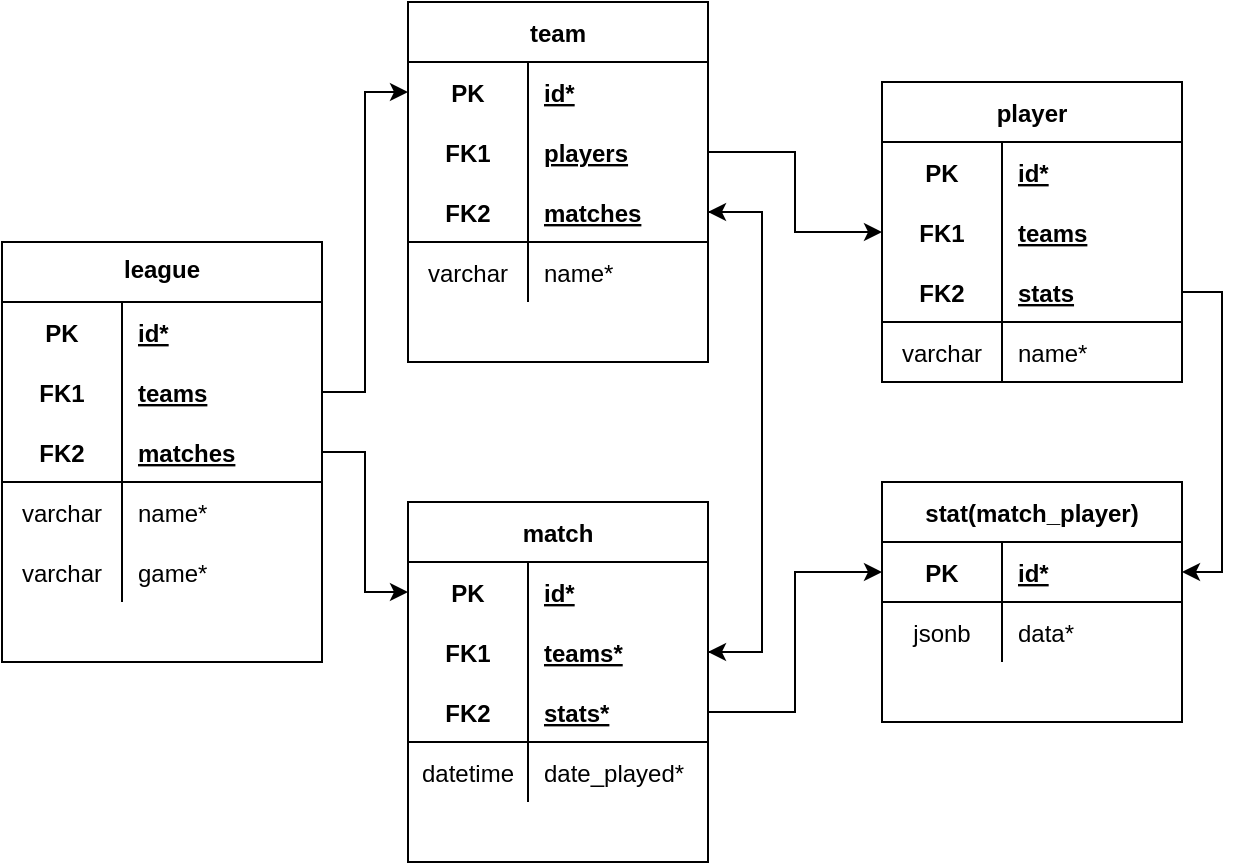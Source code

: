 <mxfile version="13.7.9" type="device"><diagram id="C5RBs43oDa-KdzZeNtuy" name="Page-1"><mxGraphModel dx="303" dy="474" grid="1" gridSize="10" guides="1" tooltips="1" connect="1" arrows="1" fold="1" page="1" pageScale="1" pageWidth="827" pageHeight="1169" math="0" shadow="0"><root><mxCell id="WIyWlLk6GJQsqaUBKTNV-0"/><mxCell id="WIyWlLk6GJQsqaUBKTNV-1" parent="WIyWlLk6GJQsqaUBKTNV-0"/><mxCell id="T2QLVoW2-a5ZuwNHU81x-14" value="league" style="shape=table;startSize=30;container=1;collapsible=1;childLayout=tableLayout;fixedRows=1;rowLines=0;fontStyle=1;align=center;resizeLast=1;verticalAlign=top;" parent="WIyWlLk6GJQsqaUBKTNV-1" vertex="1"><mxGeometry x="60" y="220" width="160" height="210" as="geometry"><mxRectangle x="310" y="320" width="70" height="30" as="alternateBounds"/></mxGeometry></mxCell><mxCell id="T2QLVoW2-a5ZuwNHU81x-15" value="" style="shape=partialRectangle;collapsible=0;dropTarget=0;pointerEvents=0;fillColor=none;top=0;left=0;bottom=0;right=0;points=[[0,0.5],[1,0.5]];portConstraint=eastwest;" parent="T2QLVoW2-a5ZuwNHU81x-14" vertex="1"><mxGeometry y="30" width="160" height="30" as="geometry"/></mxCell><mxCell id="T2QLVoW2-a5ZuwNHU81x-16" value="PK" style="shape=partialRectangle;connectable=0;fillColor=none;top=0;left=0;bottom=0;right=0;fontStyle=1;overflow=hidden;" parent="T2QLVoW2-a5ZuwNHU81x-15" vertex="1"><mxGeometry width="60" height="30" as="geometry"/></mxCell><mxCell id="T2QLVoW2-a5ZuwNHU81x-17" value="id*" style="shape=partialRectangle;connectable=0;fillColor=none;top=0;left=0;bottom=0;right=0;align=left;spacingLeft=6;fontStyle=5;overflow=hidden;" parent="T2QLVoW2-a5ZuwNHU81x-15" vertex="1"><mxGeometry x="60" width="100" height="30" as="geometry"/></mxCell><mxCell id="T2QLVoW2-a5ZuwNHU81x-18" value="" style="shape=partialRectangle;collapsible=0;dropTarget=0;pointerEvents=0;fillColor=none;top=0;left=0;bottom=0;right=0;points=[[0,0.5],[1,0.5]];portConstraint=eastwest;" parent="T2QLVoW2-a5ZuwNHU81x-14" vertex="1"><mxGeometry y="60" width="160" height="30" as="geometry"/></mxCell><mxCell id="T2QLVoW2-a5ZuwNHU81x-19" value="FK1" style="shape=partialRectangle;connectable=0;fillColor=none;top=0;left=0;bottom=0;right=0;fontStyle=1;overflow=hidden;" parent="T2QLVoW2-a5ZuwNHU81x-18" vertex="1"><mxGeometry width="60" height="30" as="geometry"/></mxCell><mxCell id="T2QLVoW2-a5ZuwNHU81x-20" value="teams" style="shape=partialRectangle;connectable=0;fillColor=none;top=0;left=0;bottom=0;right=0;align=left;spacingLeft=6;fontStyle=5;overflow=hidden;" parent="T2QLVoW2-a5ZuwNHU81x-18" vertex="1"><mxGeometry x="60" width="100" height="30" as="geometry"/></mxCell><mxCell id="T2QLVoW2-a5ZuwNHU81x-50" style="shape=partialRectangle;collapsible=0;dropTarget=0;pointerEvents=0;fillColor=none;top=0;left=0;bottom=1;right=0;points=[[0,0.5],[1,0.5]];portConstraint=eastwest;" parent="T2QLVoW2-a5ZuwNHU81x-14" vertex="1"><mxGeometry y="90" width="160" height="30" as="geometry"/></mxCell><mxCell id="T2QLVoW2-a5ZuwNHU81x-51" value="FK2" style="shape=partialRectangle;connectable=0;fillColor=none;top=0;left=0;bottom=0;right=0;fontStyle=1;overflow=hidden;" parent="T2QLVoW2-a5ZuwNHU81x-50" vertex="1"><mxGeometry width="60" height="30" as="geometry"/></mxCell><mxCell id="T2QLVoW2-a5ZuwNHU81x-52" value="matches" style="shape=partialRectangle;connectable=0;fillColor=none;top=0;left=0;bottom=0;right=0;align=left;spacingLeft=6;fontStyle=5;overflow=hidden;horizontal=1;" parent="T2QLVoW2-a5ZuwNHU81x-50" vertex="1"><mxGeometry x="60" width="100" height="30" as="geometry"/></mxCell><mxCell id="T2QLVoW2-a5ZuwNHU81x-21" value="" style="shape=partialRectangle;collapsible=0;dropTarget=0;pointerEvents=0;fillColor=none;top=0;left=0;bottom=0;right=0;points=[[0,0.5],[1,0.5]];portConstraint=eastwest;" parent="T2QLVoW2-a5ZuwNHU81x-14" vertex="1"><mxGeometry y="120" width="160" height="30" as="geometry"/></mxCell><mxCell id="T2QLVoW2-a5ZuwNHU81x-22" value="varchar" style="shape=partialRectangle;connectable=0;fillColor=none;top=0;left=0;bottom=0;right=0;editable=1;overflow=hidden;" parent="T2QLVoW2-a5ZuwNHU81x-21" vertex="1"><mxGeometry width="60" height="30" as="geometry"/></mxCell><mxCell id="T2QLVoW2-a5ZuwNHU81x-23" value="name*" style="shape=partialRectangle;connectable=0;fillColor=none;top=0;left=0;bottom=0;right=0;align=left;spacingLeft=6;overflow=hidden;" parent="T2QLVoW2-a5ZuwNHU81x-21" vertex="1"><mxGeometry x="60" width="100" height="30" as="geometry"/></mxCell><mxCell id="T2QLVoW2-a5ZuwNHU81x-163" style="shape=partialRectangle;collapsible=0;dropTarget=0;pointerEvents=0;fillColor=none;top=0;left=0;bottom=0;right=0;points=[[0,0.5],[1,0.5]];portConstraint=eastwest;" parent="T2QLVoW2-a5ZuwNHU81x-14" vertex="1"><mxGeometry y="150" width="160" height="30" as="geometry"/></mxCell><mxCell id="T2QLVoW2-a5ZuwNHU81x-164" value="varchar" style="shape=partialRectangle;connectable=0;fillColor=none;top=0;left=0;bottom=0;right=0;editable=1;overflow=hidden;" parent="T2QLVoW2-a5ZuwNHU81x-163" vertex="1"><mxGeometry width="60" height="30" as="geometry"/></mxCell><mxCell id="T2QLVoW2-a5ZuwNHU81x-165" value="game*" style="shape=partialRectangle;connectable=0;fillColor=none;top=0;left=0;bottom=0;right=0;align=left;spacingLeft=6;overflow=hidden;" parent="T2QLVoW2-a5ZuwNHU81x-163" vertex="1"><mxGeometry x="60" width="100" height="30" as="geometry"/></mxCell><mxCell id="T2QLVoW2-a5ZuwNHU81x-84" value="match" style="shape=table;startSize=30;container=1;collapsible=1;childLayout=tableLayout;fixedRows=1;rowLines=0;fontStyle=1;align=center;resizeLast=1;" parent="WIyWlLk6GJQsqaUBKTNV-1" vertex="1"><mxGeometry x="263" y="350" width="150" height="180" as="geometry"/></mxCell><mxCell id="T2QLVoW2-a5ZuwNHU81x-85" value="" style="shape=partialRectangle;collapsible=0;dropTarget=0;pointerEvents=0;fillColor=none;top=0;left=0;bottom=0;right=0;points=[[0,0.5],[1,0.5]];portConstraint=eastwest;" parent="T2QLVoW2-a5ZuwNHU81x-84" vertex="1"><mxGeometry y="30" width="150" height="30" as="geometry"/></mxCell><mxCell id="T2QLVoW2-a5ZuwNHU81x-86" value="PK" style="shape=partialRectangle;connectable=0;fillColor=none;top=0;left=0;bottom=0;right=0;fontStyle=1;overflow=hidden;" parent="T2QLVoW2-a5ZuwNHU81x-85" vertex="1"><mxGeometry width="60" height="30" as="geometry"/></mxCell><mxCell id="T2QLVoW2-a5ZuwNHU81x-87" value="id*" style="shape=partialRectangle;connectable=0;fillColor=none;top=0;left=0;bottom=0;right=0;align=left;spacingLeft=6;fontStyle=5;overflow=hidden;" parent="T2QLVoW2-a5ZuwNHU81x-85" vertex="1"><mxGeometry x="60" width="90" height="30" as="geometry"/></mxCell><mxCell id="T2QLVoW2-a5ZuwNHU81x-159" style="shape=partialRectangle;collapsible=0;dropTarget=0;pointerEvents=0;fillColor=none;top=0;left=0;bottom=0;right=0;points=[[0,0.5],[1,0.5]];portConstraint=eastwest;" parent="T2QLVoW2-a5ZuwNHU81x-84" vertex="1"><mxGeometry y="60" width="150" height="30" as="geometry"/></mxCell><mxCell id="T2QLVoW2-a5ZuwNHU81x-160" value="FK1" style="shape=partialRectangle;connectable=0;fillColor=none;top=0;left=0;bottom=0;right=0;fontStyle=1;overflow=hidden;" parent="T2QLVoW2-a5ZuwNHU81x-159" vertex="1"><mxGeometry width="60" height="30" as="geometry"/></mxCell><mxCell id="T2QLVoW2-a5ZuwNHU81x-161" value="teams*" style="shape=partialRectangle;connectable=0;fillColor=none;top=0;left=0;bottom=0;right=0;align=left;spacingLeft=6;fontStyle=5;overflow=hidden;" parent="T2QLVoW2-a5ZuwNHU81x-159" vertex="1"><mxGeometry x="60" width="90" height="30" as="geometry"/></mxCell><mxCell id="T2QLVoW2-a5ZuwNHU81x-133" style="shape=partialRectangle;collapsible=0;dropTarget=0;pointerEvents=0;fillColor=none;top=0;left=0;bottom=1;right=0;points=[[0,0.5],[1,0.5]];portConstraint=eastwest;" parent="T2QLVoW2-a5ZuwNHU81x-84" vertex="1"><mxGeometry y="90" width="150" height="30" as="geometry"/></mxCell><mxCell id="T2QLVoW2-a5ZuwNHU81x-134" value="FK2" style="shape=partialRectangle;connectable=0;fillColor=none;top=0;left=0;bottom=0;right=0;fontStyle=1;overflow=hidden;" parent="T2QLVoW2-a5ZuwNHU81x-133" vertex="1"><mxGeometry width="60" height="30" as="geometry"/></mxCell><mxCell id="T2QLVoW2-a5ZuwNHU81x-135" value="stats*" style="shape=partialRectangle;connectable=0;fillColor=none;top=0;left=0;bottom=0;right=0;align=left;spacingLeft=6;fontStyle=5;overflow=hidden;" parent="T2QLVoW2-a5ZuwNHU81x-133" vertex="1"><mxGeometry x="60" width="90" height="30" as="geometry"/></mxCell><mxCell id="T2QLVoW2-a5ZuwNHU81x-91" value="" style="shape=partialRectangle;collapsible=0;dropTarget=0;pointerEvents=0;fillColor=none;top=0;left=0;bottom=0;right=0;points=[[0,0.5],[1,0.5]];portConstraint=eastwest;" parent="T2QLVoW2-a5ZuwNHU81x-84" vertex="1"><mxGeometry y="120" width="150" height="30" as="geometry"/></mxCell><mxCell id="T2QLVoW2-a5ZuwNHU81x-92" value="datetime" style="shape=partialRectangle;connectable=0;fillColor=none;top=0;left=0;bottom=0;right=0;editable=1;overflow=hidden;" parent="T2QLVoW2-a5ZuwNHU81x-91" vertex="1"><mxGeometry width="60" height="30" as="geometry"/></mxCell><mxCell id="T2QLVoW2-a5ZuwNHU81x-93" value="date_played*" style="shape=partialRectangle;connectable=0;fillColor=none;top=0;left=0;bottom=0;right=0;align=left;spacingLeft=6;overflow=hidden;" parent="T2QLVoW2-a5ZuwNHU81x-91" vertex="1"><mxGeometry x="60" width="90" height="30" as="geometry"/></mxCell><mxCell id="T2QLVoW2-a5ZuwNHU81x-130" style="edgeStyle=orthogonalEdgeStyle;rounded=0;orthogonalLoop=1;jettySize=auto;html=1;entryX=0;entryY=0.5;entryDx=0;entryDy=0;" parent="WIyWlLk6GJQsqaUBKTNV-1" source="T2QLVoW2-a5ZuwNHU81x-18" edge="1"><mxGeometry relative="1" as="geometry"/></mxCell><mxCell id="T2QLVoW2-a5ZuwNHU81x-131" style="edgeStyle=orthogonalEdgeStyle;rounded=0;orthogonalLoop=1;jettySize=auto;html=1;entryX=0;entryY=0.5;entryDx=0;entryDy=0;" parent="WIyWlLk6GJQsqaUBKTNV-1" source="T2QLVoW2-a5ZuwNHU81x-103" target="T2QLVoW2-a5ZuwNHU81x-116" edge="1"><mxGeometry relative="1" as="geometry"/></mxCell><mxCell id="T2QLVoW2-a5ZuwNHU81x-132" style="edgeStyle=orthogonalEdgeStyle;rounded=0;orthogonalLoop=1;jettySize=auto;html=1;exitX=1;exitY=0.5;exitDx=0;exitDy=0;entryX=0;entryY=0.5;entryDx=0;entryDy=0;" parent="WIyWlLk6GJQsqaUBKTNV-1" source="T2QLVoW2-a5ZuwNHU81x-50" edge="1"><mxGeometry relative="1" as="geometry"/></mxCell><mxCell id="T2QLVoW2-a5ZuwNHU81x-112" value="player" style="shape=table;startSize=30;container=1;collapsible=1;childLayout=tableLayout;fixedRows=1;rowLines=0;fontStyle=1;align=center;resizeLast=1;" parent="WIyWlLk6GJQsqaUBKTNV-1" vertex="1"><mxGeometry x="500" y="140" width="150" height="150" as="geometry"/></mxCell><mxCell id="T2QLVoW2-a5ZuwNHU81x-113" value="" style="shape=partialRectangle;collapsible=0;dropTarget=0;pointerEvents=0;fillColor=none;top=0;left=0;bottom=0;right=0;points=[[0,0.5],[1,0.5]];portConstraint=eastwest;" parent="T2QLVoW2-a5ZuwNHU81x-112" vertex="1"><mxGeometry y="30" width="150" height="30" as="geometry"/></mxCell><mxCell id="T2QLVoW2-a5ZuwNHU81x-114" value="PK" style="shape=partialRectangle;connectable=0;fillColor=none;top=0;left=0;bottom=0;right=0;fontStyle=1;overflow=hidden;" parent="T2QLVoW2-a5ZuwNHU81x-113" vertex="1"><mxGeometry width="60" height="30" as="geometry"/></mxCell><mxCell id="T2QLVoW2-a5ZuwNHU81x-115" value="id*" style="shape=partialRectangle;connectable=0;fillColor=none;top=0;left=0;bottom=0;right=0;align=left;spacingLeft=6;fontStyle=5;overflow=hidden;" parent="T2QLVoW2-a5ZuwNHU81x-113" vertex="1"><mxGeometry x="60" width="90" height="30" as="geometry"/></mxCell><mxCell id="T2QLVoW2-a5ZuwNHU81x-116" value="" style="shape=partialRectangle;collapsible=0;dropTarget=0;pointerEvents=0;fillColor=none;top=0;left=0;bottom=0;right=0;points=[[0,0.5],[1,0.5]];portConstraint=eastwest;" parent="T2QLVoW2-a5ZuwNHU81x-112" vertex="1"><mxGeometry y="60" width="150" height="30" as="geometry"/></mxCell><mxCell id="T2QLVoW2-a5ZuwNHU81x-117" value="FK1" style="shape=partialRectangle;connectable=0;fillColor=none;top=0;left=0;bottom=0;right=0;fontStyle=1;overflow=hidden;" parent="T2QLVoW2-a5ZuwNHU81x-116" vertex="1"><mxGeometry width="60" height="30" as="geometry"/></mxCell><mxCell id="T2QLVoW2-a5ZuwNHU81x-118" value="teams" style="shape=partialRectangle;connectable=0;fillColor=none;top=0;left=0;bottom=0;right=0;align=left;spacingLeft=6;fontStyle=5;overflow=hidden;" parent="T2QLVoW2-a5ZuwNHU81x-116" vertex="1"><mxGeometry x="60" width="90" height="30" as="geometry"/></mxCell><mxCell id="T2QLVoW2-a5ZuwNHU81x-119" style="shape=partialRectangle;collapsible=0;dropTarget=0;pointerEvents=0;fillColor=none;top=0;left=0;bottom=1;right=0;points=[[0,0.5],[1,0.5]];portConstraint=eastwest;" parent="T2QLVoW2-a5ZuwNHU81x-112" vertex="1"><mxGeometry y="90" width="150" height="30" as="geometry"/></mxCell><mxCell id="T2QLVoW2-a5ZuwNHU81x-120" value="FK2" style="shape=partialRectangle;connectable=0;fillColor=none;top=0;left=0;bottom=0;right=0;fontStyle=1;overflow=hidden;" parent="T2QLVoW2-a5ZuwNHU81x-119" vertex="1"><mxGeometry width="60" height="30" as="geometry"/></mxCell><mxCell id="T2QLVoW2-a5ZuwNHU81x-121" value="stats" style="shape=partialRectangle;connectable=0;fillColor=none;top=0;left=0;bottom=0;right=0;align=left;spacingLeft=6;fontStyle=5;overflow=hidden;" parent="T2QLVoW2-a5ZuwNHU81x-119" vertex="1"><mxGeometry x="60" width="90" height="30" as="geometry"/></mxCell><mxCell id="T2QLVoW2-a5ZuwNHU81x-122" value="" style="shape=partialRectangle;collapsible=0;dropTarget=0;pointerEvents=0;fillColor=none;top=0;left=0;bottom=0;right=0;points=[[0,0.5],[1,0.5]];portConstraint=eastwest;" parent="T2QLVoW2-a5ZuwNHU81x-112" vertex="1"><mxGeometry y="120" width="150" height="30" as="geometry"/></mxCell><mxCell id="T2QLVoW2-a5ZuwNHU81x-123" value="varchar" style="shape=partialRectangle;connectable=0;fillColor=none;top=0;left=0;bottom=0;right=0;editable=1;overflow=hidden;" parent="T2QLVoW2-a5ZuwNHU81x-122" vertex="1"><mxGeometry width="60" height="30" as="geometry"/></mxCell><mxCell id="T2QLVoW2-a5ZuwNHU81x-124" value="name*" style="shape=partialRectangle;connectable=0;fillColor=none;top=0;left=0;bottom=0;right=0;align=left;spacingLeft=6;overflow=hidden;" parent="T2QLVoW2-a5ZuwNHU81x-122" vertex="1"><mxGeometry x="60" width="90" height="30" as="geometry"/></mxCell><mxCell id="T2QLVoW2-a5ZuwNHU81x-153" style="edgeStyle=orthogonalEdgeStyle;rounded=0;orthogonalLoop=1;jettySize=auto;html=1;entryX=1;entryY=0.5;entryDx=0;entryDy=0;" parent="WIyWlLk6GJQsqaUBKTNV-1" source="T2QLVoW2-a5ZuwNHU81x-119" target="T2QLVoW2-a5ZuwNHU81x-137" edge="1"><mxGeometry relative="1" as="geometry"><Array as="points"><mxPoint x="670" y="245"/><mxPoint x="670" y="385"/></Array></mxGeometry></mxCell><mxCell id="T2QLVoW2-a5ZuwNHU81x-29" value="team" style="shape=table;startSize=30;container=1;collapsible=1;childLayout=tableLayout;fixedRows=1;rowLines=0;fontStyle=1;align=center;resizeLast=1;" parent="WIyWlLk6GJQsqaUBKTNV-1" vertex="1"><mxGeometry x="263" y="100" width="150" height="180" as="geometry"/></mxCell><mxCell id="T2QLVoW2-a5ZuwNHU81x-30" value="" style="shape=partialRectangle;collapsible=0;dropTarget=0;pointerEvents=0;fillColor=none;top=0;left=0;bottom=0;right=0;points=[[0,0.5],[1,0.5]];portConstraint=eastwest;" parent="T2QLVoW2-a5ZuwNHU81x-29" vertex="1"><mxGeometry y="30" width="150" height="30" as="geometry"/></mxCell><mxCell id="T2QLVoW2-a5ZuwNHU81x-31" value="PK" style="shape=partialRectangle;connectable=0;fillColor=none;top=0;left=0;bottom=0;right=0;fontStyle=1;overflow=hidden;" parent="T2QLVoW2-a5ZuwNHU81x-30" vertex="1"><mxGeometry width="60" height="30" as="geometry"/></mxCell><mxCell id="T2QLVoW2-a5ZuwNHU81x-32" value="id*" style="shape=partialRectangle;connectable=0;fillColor=none;top=0;left=0;bottom=0;right=0;align=left;spacingLeft=6;fontStyle=5;overflow=hidden;" parent="T2QLVoW2-a5ZuwNHU81x-30" vertex="1"><mxGeometry x="60" width="90" height="30" as="geometry"/></mxCell><mxCell id="T2QLVoW2-a5ZuwNHU81x-103" style="shape=partialRectangle;collapsible=0;dropTarget=0;pointerEvents=0;fillColor=none;top=0;left=0;bottom=0;right=0;points=[[0,0.5],[1,0.5]];portConstraint=eastwest;" parent="T2QLVoW2-a5ZuwNHU81x-29" vertex="1"><mxGeometry y="60" width="150" height="30" as="geometry"/></mxCell><mxCell id="T2QLVoW2-a5ZuwNHU81x-104" value="FK1" style="shape=partialRectangle;connectable=0;fillColor=none;top=0;left=0;bottom=0;right=0;fontStyle=1;overflow=hidden;" parent="T2QLVoW2-a5ZuwNHU81x-103" vertex="1"><mxGeometry width="60" height="30" as="geometry"/></mxCell><mxCell id="T2QLVoW2-a5ZuwNHU81x-105" value="players" style="shape=partialRectangle;connectable=0;fillColor=none;top=0;left=0;bottom=0;right=0;align=left;spacingLeft=6;fontStyle=5;overflow=hidden;" parent="T2QLVoW2-a5ZuwNHU81x-103" vertex="1"><mxGeometry x="60" width="90" height="30" as="geometry"/></mxCell><mxCell id="T2QLVoW2-a5ZuwNHU81x-154" style="shape=partialRectangle;collapsible=0;dropTarget=0;pointerEvents=0;fillColor=none;top=0;left=0;bottom=1;right=0;points=[[0,0.5],[1,0.5]];portConstraint=eastwest;" parent="T2QLVoW2-a5ZuwNHU81x-29" vertex="1"><mxGeometry y="90" width="150" height="30" as="geometry"/></mxCell><mxCell id="T2QLVoW2-a5ZuwNHU81x-155" value="FK2" style="shape=partialRectangle;connectable=0;fillColor=none;top=0;left=0;bottom=0;right=0;fontStyle=1;overflow=hidden;" parent="T2QLVoW2-a5ZuwNHU81x-154" vertex="1"><mxGeometry width="60" height="30" as="geometry"/></mxCell><mxCell id="T2QLVoW2-a5ZuwNHU81x-156" value="matches" style="shape=partialRectangle;connectable=0;fillColor=none;top=0;left=0;bottom=0;right=0;align=left;spacingLeft=6;fontStyle=5;overflow=hidden;" parent="T2QLVoW2-a5ZuwNHU81x-154" vertex="1"><mxGeometry x="60" width="90" height="30" as="geometry"/></mxCell><mxCell id="T2QLVoW2-a5ZuwNHU81x-36" value="" style="shape=partialRectangle;collapsible=0;dropTarget=0;pointerEvents=0;fillColor=none;top=0;left=0;bottom=0;right=0;points=[[0,0.5],[1,0.5]];portConstraint=eastwest;" parent="T2QLVoW2-a5ZuwNHU81x-29" vertex="1"><mxGeometry y="120" width="150" height="30" as="geometry"/></mxCell><mxCell id="T2QLVoW2-a5ZuwNHU81x-37" value="varchar" style="shape=partialRectangle;connectable=0;fillColor=none;top=0;left=0;bottom=0;right=0;editable=1;overflow=hidden;" parent="T2QLVoW2-a5ZuwNHU81x-36" vertex="1"><mxGeometry width="60" height="30" as="geometry"/></mxCell><mxCell id="T2QLVoW2-a5ZuwNHU81x-38" value="name*" style="shape=partialRectangle;connectable=0;fillColor=none;top=0;left=0;bottom=0;right=0;align=left;spacingLeft=6;overflow=hidden;" parent="T2QLVoW2-a5ZuwNHU81x-36" vertex="1"><mxGeometry x="60" width="90" height="30" as="geometry"/></mxCell><mxCell id="T2QLVoW2-a5ZuwNHU81x-158" style="edgeStyle=orthogonalEdgeStyle;rounded=0;orthogonalLoop=1;jettySize=auto;html=1;entryX=1;entryY=0.5;entryDx=0;entryDy=0;exitX=1;exitY=0.5;exitDx=0;exitDy=0;" parent="WIyWlLk6GJQsqaUBKTNV-1" source="T2QLVoW2-a5ZuwNHU81x-154" target="T2QLVoW2-a5ZuwNHU81x-159" edge="1"><mxGeometry relative="1" as="geometry"><Array as="points"><mxPoint x="440" y="205"/><mxPoint x="440" y="425"/></Array></mxGeometry></mxCell><mxCell id="T2QLVoW2-a5ZuwNHU81x-162" style="edgeStyle=orthogonalEdgeStyle;rounded=0;orthogonalLoop=1;jettySize=auto;html=1;entryX=0;entryY=0.5;entryDx=0;entryDy=0;" parent="WIyWlLk6GJQsqaUBKTNV-1" source="T2QLVoW2-a5ZuwNHU81x-133" target="T2QLVoW2-a5ZuwNHU81x-137" edge="1"><mxGeometry relative="1" as="geometry"/></mxCell><mxCell id="T2QLVoW2-a5ZuwNHU81x-136" value="stat(match_player)" style="shape=table;startSize=30;container=1;collapsible=1;childLayout=tableLayout;fixedRows=1;rowLines=0;fontStyle=1;align=center;resizeLast=1;" parent="WIyWlLk6GJQsqaUBKTNV-1" vertex="1"><mxGeometry x="500" y="340" width="150" height="120" as="geometry"/></mxCell><mxCell id="T2QLVoW2-a5ZuwNHU81x-137" value="" style="shape=partialRectangle;collapsible=0;dropTarget=0;pointerEvents=0;fillColor=none;top=0;left=0;bottom=1;right=0;points=[[0,0.5],[1,0.5]];portConstraint=eastwest;" parent="T2QLVoW2-a5ZuwNHU81x-136" vertex="1"><mxGeometry y="30" width="150" height="30" as="geometry"/></mxCell><mxCell id="T2QLVoW2-a5ZuwNHU81x-138" value="PK" style="shape=partialRectangle;connectable=0;fillColor=none;top=0;left=0;bottom=0;right=0;fontStyle=1;overflow=hidden;" parent="T2QLVoW2-a5ZuwNHU81x-137" vertex="1"><mxGeometry width="60" height="30" as="geometry"/></mxCell><mxCell id="T2QLVoW2-a5ZuwNHU81x-139" value="id*" style="shape=partialRectangle;connectable=0;fillColor=none;top=0;left=0;bottom=0;right=0;align=left;spacingLeft=6;fontStyle=5;overflow=hidden;" parent="T2QLVoW2-a5ZuwNHU81x-137" vertex="1"><mxGeometry x="60" width="90" height="30" as="geometry"/></mxCell><mxCell id="T2QLVoW2-a5ZuwNHU81x-146" value="" style="shape=partialRectangle;collapsible=0;dropTarget=0;pointerEvents=0;fillColor=none;top=0;left=0;bottom=0;right=0;points=[[0,0.5],[1,0.5]];portConstraint=eastwest;" parent="T2QLVoW2-a5ZuwNHU81x-136" vertex="1"><mxGeometry y="60" width="150" height="30" as="geometry"/></mxCell><mxCell id="T2QLVoW2-a5ZuwNHU81x-147" value="jsonb" style="shape=partialRectangle;connectable=0;fillColor=none;top=0;left=0;bottom=0;right=0;editable=1;overflow=hidden;" parent="T2QLVoW2-a5ZuwNHU81x-146" vertex="1"><mxGeometry width="60" height="30" as="geometry"/></mxCell><mxCell id="T2QLVoW2-a5ZuwNHU81x-148" value="data*" style="shape=partialRectangle;connectable=0;fillColor=none;top=0;left=0;bottom=0;right=0;align=left;spacingLeft=6;overflow=hidden;" parent="T2QLVoW2-a5ZuwNHU81x-146" vertex="1"><mxGeometry x="60" width="90" height="30" as="geometry"/></mxCell><mxCell id="T2QLVoW2-a5ZuwNHU81x-166" style="edgeStyle=orthogonalEdgeStyle;rounded=0;orthogonalLoop=1;jettySize=auto;html=1;entryX=0;entryY=0.5;entryDx=0;entryDy=0;" parent="WIyWlLk6GJQsqaUBKTNV-1" source="T2QLVoW2-a5ZuwNHU81x-18" target="T2QLVoW2-a5ZuwNHU81x-30" edge="1"><mxGeometry relative="1" as="geometry"/></mxCell><mxCell id="T2QLVoW2-a5ZuwNHU81x-167" style="edgeStyle=orthogonalEdgeStyle;rounded=0;orthogonalLoop=1;jettySize=auto;html=1;exitX=1;exitY=0.5;exitDx=0;exitDy=0;entryX=0;entryY=0.5;entryDx=0;entryDy=0;" parent="WIyWlLk6GJQsqaUBKTNV-1" source="T2QLVoW2-a5ZuwNHU81x-50" target="T2QLVoW2-a5ZuwNHU81x-85" edge="1"><mxGeometry relative="1" as="geometry"/></mxCell><mxCell id="T2QLVoW2-a5ZuwNHU81x-168" style="edgeStyle=orthogonalEdgeStyle;rounded=0;orthogonalLoop=1;jettySize=auto;html=1;entryX=1;entryY=0.5;entryDx=0;entryDy=0;" parent="WIyWlLk6GJQsqaUBKTNV-1" source="T2QLVoW2-a5ZuwNHU81x-159" target="T2QLVoW2-a5ZuwNHU81x-154" edge="1"><mxGeometry relative="1" as="geometry"><Array as="points"><mxPoint x="440" y="425"/><mxPoint x="440" y="205"/></Array></mxGeometry></mxCell></root></mxGraphModel></diagram></mxfile>